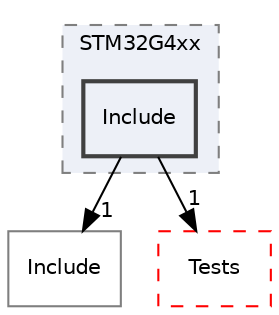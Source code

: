 digraph "C:/Users/Topuz/STM32CubeIDE/workspace_1.6.0/ESP8266-TCP-IP/ESP8266-TCP/Drivers/CMSIS/Device/ST/STM32G4xx/Include"
{
 // LATEX_PDF_SIZE
  edge [fontname="Helvetica",fontsize="10",labelfontname="Helvetica",labelfontsize="10"];
  node [fontname="Helvetica",fontsize="10",shape=record];
  compound=true
  subgraph clusterdir_212af06cfec819185c89de76cdaf7247 {
    graph [ bgcolor="#edf0f7", pencolor="grey50", style="filled,dashed,", label="STM32G4xx", fontname="Helvetica", fontsize="10", URL="dir_212af06cfec819185c89de76cdaf7247.html"]
  dir_114d65273a97b9449a7df9720bf1695e [shape=box, label="Include", style="filled,bold,", fillcolor="#edf0f7", color="grey25", URL="dir_114d65273a97b9449a7df9720bf1695e.html"];
  }
  dir_6ec1c020c42f5190e871099157064ee9 [shape=box, label="Include", style="", fillcolor="#edf0f7", color="grey50", URL="dir_6ec1c020c42f5190e871099157064ee9.html"];
  dir_93a4f2ba67183dd39967c0f948e3c2fb [shape=box, label="Tests", style="dashed,", fillcolor="#edf0f7", color="red", URL="dir_93a4f2ba67183dd39967c0f948e3c2fb.html"];
  dir_114d65273a97b9449a7df9720bf1695e->dir_6ec1c020c42f5190e871099157064ee9 [headlabel="1", labeldistance=1.5 headhref="dir_000019_000020.html"];
  dir_114d65273a97b9449a7df9720bf1695e->dir_93a4f2ba67183dd39967c0f948e3c2fb [headlabel="1", labeldistance=1.5 headhref="dir_000019_000043.html"];
}
